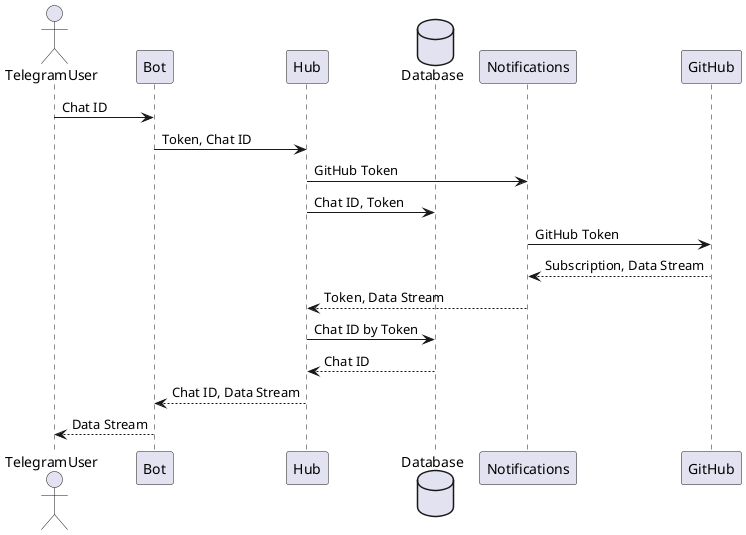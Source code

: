 @startuml
actor       TelegramUser as user
participant Bot as bot
participant Hub as hub
database    Database    as db
participant Notifications as notifications
participant GitHub as github

user -> bot : Chat ID
bot -> hub : Token, Chat ID
hub -> notifications: GitHub Token
hub -> db: Chat ID, Token
notifications -> github: GitHub Token
github --> notifications: Subscription, Data Stream
notifications --> hub: Token, Data Stream
hub -> db: Chat ID by Token
db --> hub: Chat ID
hub --> bot: Chat ID, Data Stream
bot --> user: Data Stream
@enduml
